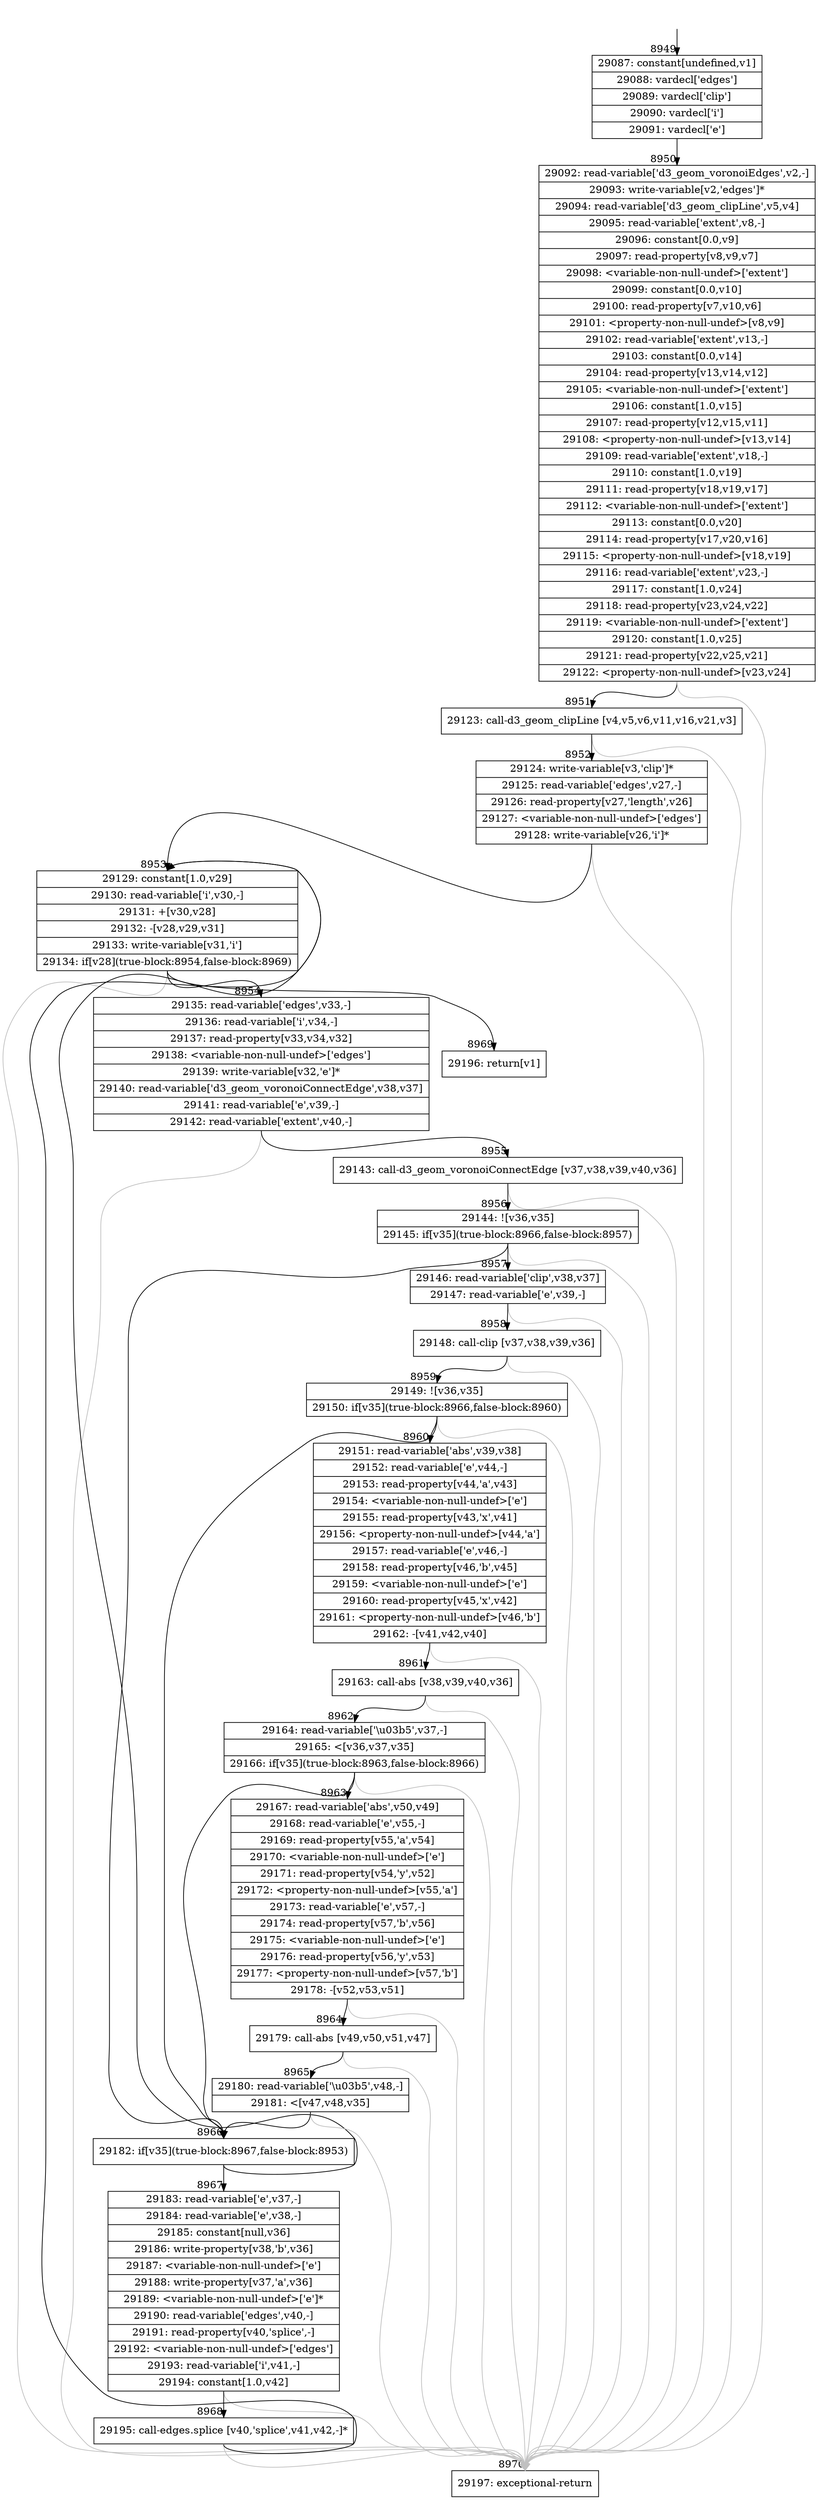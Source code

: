 digraph {
rankdir="TD"
BB_entry835[shape=none,label=""];
BB_entry835 -> BB8949 [tailport=s, headport=n, headlabel="    8949"]
BB8949 [shape=record label="{29087: constant[undefined,v1]|29088: vardecl['edges']|29089: vardecl['clip']|29090: vardecl['i']|29091: vardecl['e']}" ] 
BB8949 -> BB8950 [tailport=s, headport=n, headlabel="      8950"]
BB8950 [shape=record label="{29092: read-variable['d3_geom_voronoiEdges',v2,-]|29093: write-variable[v2,'edges']*|29094: read-variable['d3_geom_clipLine',v5,v4]|29095: read-variable['extent',v8,-]|29096: constant[0.0,v9]|29097: read-property[v8,v9,v7]|29098: \<variable-non-null-undef\>['extent']|29099: constant[0.0,v10]|29100: read-property[v7,v10,v6]|29101: \<property-non-null-undef\>[v8,v9]|29102: read-variable['extent',v13,-]|29103: constant[0.0,v14]|29104: read-property[v13,v14,v12]|29105: \<variable-non-null-undef\>['extent']|29106: constant[1.0,v15]|29107: read-property[v12,v15,v11]|29108: \<property-non-null-undef\>[v13,v14]|29109: read-variable['extent',v18,-]|29110: constant[1.0,v19]|29111: read-property[v18,v19,v17]|29112: \<variable-non-null-undef\>['extent']|29113: constant[0.0,v20]|29114: read-property[v17,v20,v16]|29115: \<property-non-null-undef\>[v18,v19]|29116: read-variable['extent',v23,-]|29117: constant[1.0,v24]|29118: read-property[v23,v24,v22]|29119: \<variable-non-null-undef\>['extent']|29120: constant[1.0,v25]|29121: read-property[v22,v25,v21]|29122: \<property-non-null-undef\>[v23,v24]}" ] 
BB8950 -> BB8951 [tailport=s, headport=n, headlabel="      8951"]
BB8950 -> BB8970 [tailport=s, headport=n, color=gray, headlabel="      8970"]
BB8951 [shape=record label="{29123: call-d3_geom_clipLine [v4,v5,v6,v11,v16,v21,v3]}" ] 
BB8951 -> BB8952 [tailport=s, headport=n, headlabel="      8952"]
BB8951 -> BB8970 [tailport=s, headport=n, color=gray]
BB8952 [shape=record label="{29124: write-variable[v3,'clip']*|29125: read-variable['edges',v27,-]|29126: read-property[v27,'length',v26]|29127: \<variable-non-null-undef\>['edges']|29128: write-variable[v26,'i']*}" ] 
BB8952 -> BB8953 [tailport=s, headport=n, headlabel="      8953"]
BB8952 -> BB8970 [tailport=s, headport=n, color=gray]
BB8953 [shape=record label="{29129: constant[1.0,v29]|29130: read-variable['i',v30,-]|29131: +[v30,v28]|29132: -[v28,v29,v31]|29133: write-variable[v31,'i']|29134: if[v28](true-block:8954,false-block:8969)}" ] 
BB8953 -> BB8954 [tailport=s, headport=n, headlabel="      8954"]
BB8953 -> BB8969 [tailport=s, headport=n, headlabel="      8969"]
BB8953 -> BB8970 [tailport=s, headport=n, color=gray]
BB8954 [shape=record label="{29135: read-variable['edges',v33,-]|29136: read-variable['i',v34,-]|29137: read-property[v33,v34,v32]|29138: \<variable-non-null-undef\>['edges']|29139: write-variable[v32,'e']*|29140: read-variable['d3_geom_voronoiConnectEdge',v38,v37]|29141: read-variable['e',v39,-]|29142: read-variable['extent',v40,-]}" ] 
BB8954 -> BB8955 [tailport=s, headport=n, headlabel="      8955"]
BB8954 -> BB8970 [tailport=s, headport=n, color=gray]
BB8955 [shape=record label="{29143: call-d3_geom_voronoiConnectEdge [v37,v38,v39,v40,v36]}" ] 
BB8955 -> BB8956 [tailport=s, headport=n, headlabel="      8956"]
BB8955 -> BB8970 [tailport=s, headport=n, color=gray]
BB8956 [shape=record label="{29144: ![v36,v35]|29145: if[v35](true-block:8966,false-block:8957)}" ] 
BB8956 -> BB8966 [tailport=s, headport=n, headlabel="      8966"]
BB8956 -> BB8957 [tailport=s, headport=n, headlabel="      8957"]
BB8956 -> BB8970 [tailport=s, headport=n, color=gray]
BB8957 [shape=record label="{29146: read-variable['clip',v38,v37]|29147: read-variable['e',v39,-]}" ] 
BB8957 -> BB8958 [tailport=s, headport=n, headlabel="      8958"]
BB8957 -> BB8970 [tailport=s, headport=n, color=gray]
BB8958 [shape=record label="{29148: call-clip [v37,v38,v39,v36]}" ] 
BB8958 -> BB8959 [tailport=s, headport=n, headlabel="      8959"]
BB8958 -> BB8970 [tailport=s, headport=n, color=gray]
BB8959 [shape=record label="{29149: ![v36,v35]|29150: if[v35](true-block:8966,false-block:8960)}" ] 
BB8959 -> BB8966 [tailport=s, headport=n]
BB8959 -> BB8960 [tailport=s, headport=n, headlabel="      8960"]
BB8959 -> BB8970 [tailport=s, headport=n, color=gray]
BB8960 [shape=record label="{29151: read-variable['abs',v39,v38]|29152: read-variable['e',v44,-]|29153: read-property[v44,'a',v43]|29154: \<variable-non-null-undef\>['e']|29155: read-property[v43,'x',v41]|29156: \<property-non-null-undef\>[v44,'a']|29157: read-variable['e',v46,-]|29158: read-property[v46,'b',v45]|29159: \<variable-non-null-undef\>['e']|29160: read-property[v45,'x',v42]|29161: \<property-non-null-undef\>[v46,'b']|29162: -[v41,v42,v40]}" ] 
BB8960 -> BB8961 [tailport=s, headport=n, headlabel="      8961"]
BB8960 -> BB8970 [tailport=s, headport=n, color=gray]
BB8961 [shape=record label="{29163: call-abs [v38,v39,v40,v36]}" ] 
BB8961 -> BB8962 [tailport=s, headport=n, headlabel="      8962"]
BB8961 -> BB8970 [tailport=s, headport=n, color=gray]
BB8962 [shape=record label="{29164: read-variable['\\u03b5',v37,-]|29165: \<[v36,v37,v35]|29166: if[v35](true-block:8963,false-block:8966)}" ] 
BB8962 -> BB8966 [tailport=s, headport=n]
BB8962 -> BB8963 [tailport=s, headport=n, headlabel="      8963"]
BB8962 -> BB8970 [tailport=s, headport=n, color=gray]
BB8963 [shape=record label="{29167: read-variable['abs',v50,v49]|29168: read-variable['e',v55,-]|29169: read-property[v55,'a',v54]|29170: \<variable-non-null-undef\>['e']|29171: read-property[v54,'y',v52]|29172: \<property-non-null-undef\>[v55,'a']|29173: read-variable['e',v57,-]|29174: read-property[v57,'b',v56]|29175: \<variable-non-null-undef\>['e']|29176: read-property[v56,'y',v53]|29177: \<property-non-null-undef\>[v57,'b']|29178: -[v52,v53,v51]}" ] 
BB8963 -> BB8964 [tailport=s, headport=n, headlabel="      8964"]
BB8963 -> BB8970 [tailport=s, headport=n, color=gray]
BB8964 [shape=record label="{29179: call-abs [v49,v50,v51,v47]}" ] 
BB8964 -> BB8965 [tailport=s, headport=n, headlabel="      8965"]
BB8964 -> BB8970 [tailport=s, headport=n, color=gray]
BB8965 [shape=record label="{29180: read-variable['\\u03b5',v48,-]|29181: \<[v47,v48,v35]}" ] 
BB8965 -> BB8966 [tailport=s, headport=n]
BB8965 -> BB8970 [tailport=s, headport=n, color=gray]
BB8966 [shape=record label="{29182: if[v35](true-block:8967,false-block:8953)}" ] 
BB8966 -> BB8967 [tailport=s, headport=n, headlabel="      8967"]
BB8966 -> BB8953 [tailport=s, headport=n]
BB8967 [shape=record label="{29183: read-variable['e',v37,-]|29184: read-variable['e',v38,-]|29185: constant[null,v36]|29186: write-property[v38,'b',v36]|29187: \<variable-non-null-undef\>['e']|29188: write-property[v37,'a',v36]|29189: \<variable-non-null-undef\>['e']*|29190: read-variable['edges',v40,-]|29191: read-property[v40,'splice',-]|29192: \<variable-non-null-undef\>['edges']|29193: read-variable['i',v41,-]|29194: constant[1.0,v42]}" ] 
BB8967 -> BB8968 [tailport=s, headport=n, headlabel="      8968"]
BB8967 -> BB8970 [tailport=s, headport=n, color=gray]
BB8968 [shape=record label="{29195: call-edges.splice [v40,'splice',v41,v42,-]*}" ] 
BB8968 -> BB8953 [tailport=s, headport=n]
BB8968 -> BB8970 [tailport=s, headport=n, color=gray]
BB8969 [shape=record label="{29196: return[v1]}" ] 
BB8970 [shape=record label="{29197: exceptional-return}" ] 
//#$~ 5118
}
